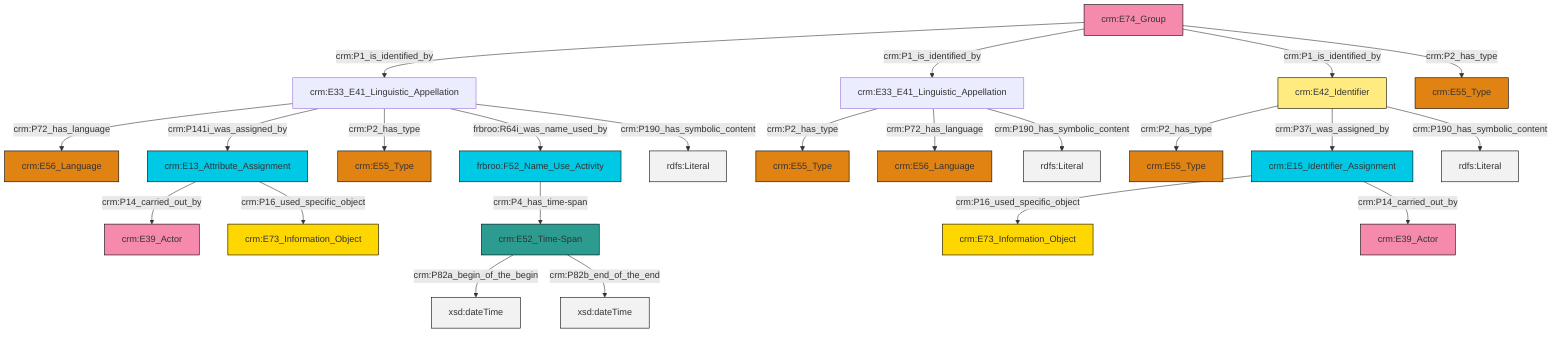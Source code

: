 graph TD
classDef Literal fill:#f2f2f2,stroke:#000000;
classDef CRM_Entity fill:#FFFFFF,stroke:#000000;
classDef Temporal_Entity fill:#00C9E6, stroke:#000000;
classDef Type fill:#E18312, stroke:#000000;
classDef Time-Span fill:#2C9C91, stroke:#000000;
classDef Appellation fill:#FFEB7F, stroke:#000000;
classDef Place fill:#008836, stroke:#000000;
classDef Persistent_Item fill:#B266B2, stroke:#000000;
classDef Conceptual_Object fill:#FFD700, stroke:#000000;
classDef Physical_Thing fill:#D2B48C, stroke:#000000;
classDef Actor fill:#f58aad, stroke:#000000;
classDef PC_Classes fill:#4ce600, stroke:#000000;
classDef Multi fill:#cccccc,stroke:#000000;

0["crm:E33_E41_Linguistic_Appellation"]:::Default -->|crm:P72_has_language| 1["crm:E56_Language"]:::Type
5["crm:E42_Identifier"]:::Appellation -->|crm:P2_has_type| 6["crm:E55_Type"]:::Type
0["crm:E33_E41_Linguistic_Appellation"]:::Default -->|crm:P141i_was_assigned_by| 7["crm:E13_Attribute_Assignment"]:::Temporal_Entity
10["crm:E33_E41_Linguistic_Appellation"]:::Default -->|crm:P2_has_type| 11["crm:E55_Type"]:::Type
12["crm:E52_Time-Span"]:::Time-Span -->|crm:P82a_begin_of_the_begin| 13[xsd:dateTime]:::Literal
10["crm:E33_E41_Linguistic_Appellation"]:::Default -->|crm:P72_has_language| 2["crm:E56_Language"]:::Type
0["crm:E33_E41_Linguistic_Appellation"]:::Default -->|crm:P2_has_type| 14["crm:E55_Type"]:::Type
15["frbroo:F52_Name_Use_Activity"]:::Temporal_Entity -->|crm:P4_has_time-span| 12["crm:E52_Time-Span"]:::Time-Span
16["crm:E74_Group"]:::Actor -->|crm:P1_is_identified_by| 0["crm:E33_E41_Linguistic_Appellation"]:::Default
12["crm:E52_Time-Span"]:::Time-Span -->|crm:P82b_end_of_the_end| 19[xsd:dateTime]:::Literal
21["crm:E15_Identifier_Assignment"]:::Temporal_Entity -->|crm:P16_used_specific_object| 22["crm:E73_Information_Object"]:::Conceptual_Object
5["crm:E42_Identifier"]:::Appellation -->|crm:P37i_was_assigned_by| 21["crm:E15_Identifier_Assignment"]:::Temporal_Entity
21["crm:E15_Identifier_Assignment"]:::Temporal_Entity -->|crm:P14_carried_out_by| 23["crm:E39_Actor"]:::Actor
7["crm:E13_Attribute_Assignment"]:::Temporal_Entity -->|crm:P14_carried_out_by| 8["crm:E39_Actor"]:::Actor
5["crm:E42_Identifier"]:::Appellation -->|crm:P190_has_symbolic_content| 27[rdfs:Literal]:::Literal
16["crm:E74_Group"]:::Actor -->|crm:P1_is_identified_by| 10["crm:E33_E41_Linguistic_Appellation"]:::Default
0["crm:E33_E41_Linguistic_Appellation"]:::Default -->|frbroo:R64i_was_name_used_by| 15["frbroo:F52_Name_Use_Activity"]:::Temporal_Entity
7["crm:E13_Attribute_Assignment"]:::Temporal_Entity -->|crm:P16_used_specific_object| 31["crm:E73_Information_Object"]:::Conceptual_Object
16["crm:E74_Group"]:::Actor -->|crm:P1_is_identified_by| 5["crm:E42_Identifier"]:::Appellation
0["crm:E33_E41_Linguistic_Appellation"]:::Default -->|crm:P190_has_symbolic_content| 32[rdfs:Literal]:::Literal
16["crm:E74_Group"]:::Actor -->|crm:P2_has_type| 17["crm:E55_Type"]:::Type
10["crm:E33_E41_Linguistic_Appellation"]:::Default -->|crm:P190_has_symbolic_content| 35[rdfs:Literal]:::Literal